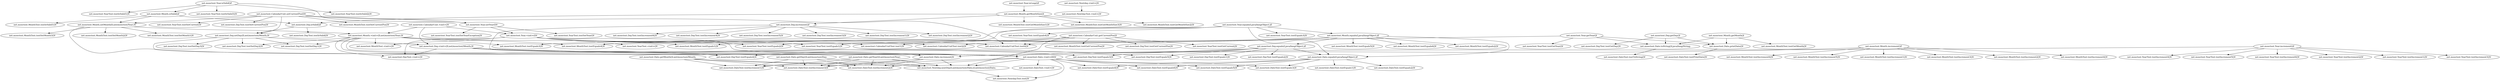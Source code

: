 digraph cmd_method{
"net.mooctest.Date.getMonth()Lnet/mooctest/Month;" -> "net.mooctest.DateTest.testIncrement1()V";
"net.mooctest.Date.getMonth()Lnet/mooctest/Month;" -> "net.mooctest.Nextday.nextDay(Lnet/mooctest/Date;)Lnet/mooctest/Date;";
"net.mooctest.Date.getMonth()Lnet/mooctest/Month;" -> "net.mooctest.DateTest.testIncrement3()V";
"net.mooctest.Date.getMonth()Lnet/mooctest/Month;" -> "net.mooctest.DateTest.testIncrement2()V";
"net.mooctest.Month.getMonthSize()I" -> "net.mooctest.MonthTest.testGetMonthSize1()V";
"net.mooctest.Month.getMonthSize()I" -> "net.mooctest.Day.isValid()Z";
"net.mooctest.Month.getMonthSize()I" -> "net.mooctest.MonthTest.testGetMonthSize3()V";
"net.mooctest.Month.getMonthSize()I" -> "net.mooctest.Day.increment()Z";
"net.mooctest.Month.getMonthSize()I" -> "net.mooctest.MonthTest.testGetMonthSize2()V";
"net.mooctest.Month.increment()Z" -> "net.mooctest.MonthTest.testIncrement3()V";
"net.mooctest.Month.increment()Z" -> "net.mooctest.MonthTest.testIncrement2()V";
"net.mooctest.Month.increment()Z" -> "net.mooctest.MonthTest.testIncrement4()V";
"net.mooctest.Month.increment()Z" -> "net.mooctest.MonthTest.testIncrement6()V";
"net.mooctest.Month.increment()Z" -> "net.mooctest.MonthTest.testIncrement5()V";
"net.mooctest.Month.increment()Z" -> "net.mooctest.MonthTest.testIncrement1()V";
"net.mooctest.Month.increment()Z" -> "net.mooctest.Date.increment()V";
"net.mooctest.Nextday.<init>()V" -> "net.mooctest.NextdayTest.<init>()V";
"net.mooctest.Day.getDay()I" -> "net.mooctest.Date.toString()Ljava/lang/String;";
"net.mooctest.Day.getDay()I" -> "net.mooctest.Date.printDate()V";
"net.mooctest.Day.getDay()I" -> "net.mooctest.DayTest.testGetDay()V";
"net.mooctest.Day.<init>(ILnet/mooctest/Month;)V" -> "net.mooctest.DayTest.testEquals3()V";
"net.mooctest.Day.<init>(ILnet/mooctest/Month;)V" -> "net.mooctest.Date.<init>(III)V";
"net.mooctest.Day.<init>(ILnet/mooctest/Month;)V" -> "net.mooctest.DayTest.<init>()V";
"net.mooctest.Day.<init>(ILnet/mooctest/Month;)V" -> "net.mooctest.DayTest.testEquals4()V";
"net.mooctest.Day.<init>(ILnet/mooctest/Month;)V" -> "net.mooctest.DayTest.testEquals5()V";
"net.mooctest.CalendarUnit.setCurrentPos(I)V" -> "net.mooctest.Month.setMonth(ILnet/mooctest/Year;)V";
"net.mooctest.CalendarUnit.setCurrentPos(I)V" -> "net.mooctest.CalendarUnitTest.test0()V";
"net.mooctest.CalendarUnit.setCurrentPos(I)V" -> "net.mooctest.Day.setDay(ILnet/mooctest/Month;)V";
"net.mooctest.CalendarUnit.setCurrentPos(I)V" -> "net.mooctest.YearTest.testSetCurrent()V";
"net.mooctest.CalendarUnit.setCurrentPos(I)V" -> "net.mooctest.Year.setYear(I)V";
"net.mooctest.CalendarUnit.setCurrentPos(I)V" -> "net.mooctest.DayTest.testSetCurrentPos()V";
"net.mooctest.CalendarUnit.setCurrentPos(I)V" -> "net.mooctest.MonthTest.testSetCurrentPos()V";
"net.mooctest.Day.isValid()Z" -> "net.mooctest.DayTest.testIsValid()V";
"net.mooctest.Day.isValid()Z" -> "net.mooctest.Day.setDay(ILnet/mooctest/Month;)V";
"net.mooctest.CalendarUnit.getCurrentPos()I" -> "net.mooctest.CalendarUnitTest.test0()V";
"net.mooctest.CalendarUnit.getCurrentPos()I" -> "net.mooctest.CalendarUnitTest.test2()V";
"net.mooctest.CalendarUnit.getCurrentPos()I" -> "net.mooctest.DayTest.testGetCurrentPos()V";
"net.mooctest.CalendarUnit.getCurrentPos()I" -> "net.mooctest.Nextday.nextDay(Lnet/mooctest/Date;)Lnet/mooctest/Date;";
"net.mooctest.CalendarUnit.getCurrentPos()I" -> "net.mooctest.CalendarUnitTest.test1()V";
"net.mooctest.CalendarUnit.getCurrentPos()I" -> "net.mooctest.YearTest.testGetCurrent()V";
"net.mooctest.CalendarUnit.getCurrentPos()I" -> "net.mooctest.MonthTest.testGetCurrentPos()V";
"net.mooctest.Date.toString()Ljava/lang/String;" -> "net.mooctest.DateTest.testToString()V";
"net.mooctest.Year.increment()Z" -> "net.mooctest.YearTest.testIncrement2()V";
"net.mooctest.Year.increment()Z" -> "net.mooctest.YearTest.testIncrement1()V";
"net.mooctest.Year.increment()Z" -> "net.mooctest.YearTest.testIncrement3()V";
"net.mooctest.Year.increment()Z" -> "net.mooctest.YearTest.testIncrement4()V";
"net.mooctest.Year.increment()Z" -> "net.mooctest.YearTest.testIncrement5()V";
"net.mooctest.Year.increment()Z" -> "net.mooctest.YearTest.testIncrement6()V";
"net.mooctest.Year.increment()Z" -> "net.mooctest.Date.increment()V";
"net.mooctest.Day.equals(Ljava/lang/Object;)Z" -> "net.mooctest.DayTest.testEquals3()V";
"net.mooctest.Day.equals(Ljava/lang/Object;)Z" -> "net.mooctest.Date.equals(Ljava/lang/Object;)Z";
"net.mooctest.Day.equals(Ljava/lang/Object;)Z" -> "net.mooctest.DayTest.testEquals1()V";
"net.mooctest.Day.equals(Ljava/lang/Object;)Z" -> "net.mooctest.DayTest.testEquals2()V";
"net.mooctest.Day.equals(Ljava/lang/Object;)Z" -> "net.mooctest.DayTest.testEquals4()V";
"net.mooctest.Day.equals(Ljava/lang/Object;)Z" -> "net.mooctest.DayTest.testEquals5()V";
"net.mooctest.Date.getYear()Lnet/mooctest/Year;" -> "net.mooctest.DateTest.testIncrement1()V";
"net.mooctest.Date.getYear()Lnet/mooctest/Year;" -> "net.mooctest.Nextday.nextDay(Lnet/mooctest/Date;)Lnet/mooctest/Date;";
"net.mooctest.Date.getYear()Lnet/mooctest/Year;" -> "net.mooctest.DateTest.testIncrement3()V";
"net.mooctest.Date.getYear()Lnet/mooctest/Year;" -> "net.mooctest.DateTest.testIncrement2()V";
"net.mooctest.Date.equals(Ljava/lang/Object;)Z" -> "net.mooctest.DateTest.testEquals4()V";
"net.mooctest.Date.equals(Ljava/lang/Object;)Z" -> "net.mooctest.DateTest.testEquals1()V";
"net.mooctest.Date.equals(Ljava/lang/Object;)Z" -> "net.mooctest.DateTest.testEquals6()V";
"net.mooctest.Date.equals(Ljava/lang/Object;)Z" -> "net.mooctest.DateTest.testEquals2()V";
"net.mooctest.Date.equals(Ljava/lang/Object;)Z" -> "net.mooctest.DateTest.testEquals5()V";
"net.mooctest.Date.equals(Ljava/lang/Object;)Z" -> "net.mooctest.DateTest.testEquals3()V";
"net.mooctest.Year.setYear(I)V" -> "net.mooctest.Year.<init>(I)V";
"net.mooctest.Year.setYear(I)V" -> "net.mooctest.YearTest.testSetYearException()V";
"net.mooctest.Year.setYear(I)V" -> "net.mooctest.YearTest.testSetYear()V";
"net.mooctest.Date.printDate()V" -> "net.mooctest.DateTest.testPrintDate()V";
"net.mooctest.Month.isValid()Z" -> "net.mooctest.Month.setMonth(ILnet/mooctest/Year;)V";
"net.mooctest.Month.isValid()Z" -> "net.mooctest.Day.isValid()Z";
"net.mooctest.Month.isValid()Z" -> "net.mooctest.MonthTest.testIsValid1()V";
"net.mooctest.Year.equals(Ljava/lang/Object;)Z" -> "net.mooctest.Date.equals(Ljava/lang/Object;)Z";
"net.mooctest.Year.equals(Ljava/lang/Object;)Z" -> "net.mooctest.Month.equals(Ljava/lang/Object;)Z";
"net.mooctest.Year.equals(Ljava/lang/Object;)Z" -> "net.mooctest.YearTest.testEquals3()V";
"net.mooctest.Year.equals(Ljava/lang/Object;)Z" -> "net.mooctest.YearTest.testEquals4()V";
"net.mooctest.Year.equals(Ljava/lang/Object;)Z" -> "net.mooctest.YearTest.testEquals1()V";
"net.mooctest.Year.equals(Ljava/lang/Object;)Z" -> "net.mooctest.YearTest.testEquals2()V";
"net.mooctest.Year.isValid()Z" -> "net.mooctest.Month.isValid()Z";
"net.mooctest.Year.isValid()Z" -> "net.mooctest.Year.setYear(I)V";
"net.mooctest.Year.isValid()Z" -> "net.mooctest.YearTest.testIsValid3()V";
"net.mooctest.Year.isValid()Z" -> "net.mooctest.YearTest.testIsValid2()V";
"net.mooctest.Year.isValid()Z" -> "net.mooctest.YearTest.testIsValid1()V";
"net.mooctest.Day.increment()Z" -> "net.mooctest.DayTest.testIncrement4()V";
"net.mooctest.Day.increment()Z" -> "net.mooctest.DayTest.testIncrement5()V";
"net.mooctest.Day.increment()Z" -> "net.mooctest.DayTest.testIncrement3()V";
"net.mooctest.Day.increment()Z" -> "net.mooctest.DayTest.testIncrement1()V";
"net.mooctest.Day.increment()Z" -> "net.mooctest.DayTest.testIncrement2()V";
"net.mooctest.Day.increment()Z" -> "net.mooctest.Date.increment()V";
"net.mooctest.Day.increment()Z" -> "net.mooctest.DayTest.testIncrement6()V";
"net.mooctest.Date.increment()V" -> "net.mooctest.DateTest.testIncrement1()V";
"net.mooctest.Date.increment()V" -> "net.mooctest.Nextday.nextDay(Lnet/mooctest/Date;)Lnet/mooctest/Date;";
"net.mooctest.Date.increment()V" -> "net.mooctest.DateTest.testIncrement3()V";
"net.mooctest.Date.increment()V" -> "net.mooctest.DateTest.testIncrement2()V";
"net.mooctest.Year.getYear()I" -> "net.mooctest.CalendarUnitTest.test0()V";
"net.mooctest.Year.getYear()I" -> "net.mooctest.Date.toString()Ljava/lang/String;";
"net.mooctest.Year.getYear()I" -> "net.mooctest.YearTest.testGetYear()V";
"net.mooctest.Year.getYear()I" -> "net.mooctest.Date.printDate()V";
"net.mooctest.Day.setDay(ILnet/mooctest/Month;)V" -> "net.mooctest.DayTest.testSetDay3()V";
"net.mooctest.Day.setDay(ILnet/mooctest/Month;)V" -> "net.mooctest.DayTest.testSetDay2()V";
"net.mooctest.Day.setDay(ILnet/mooctest/Month;)V" -> "net.mooctest.Day.<init>(ILnet/mooctest/Month;)V";
"net.mooctest.Day.setDay(ILnet/mooctest/Month;)V" -> "net.mooctest.DayTest.testSetDay1()V";
"net.mooctest.Day.setDay(ILnet/mooctest/Month;)V" -> "net.mooctest.Date.increment()V";
"net.mooctest.Year.<init>(I)V" -> "net.mooctest.CalendarUnitTest.test0()V";
"net.mooctest.Year.<init>(I)V" -> "net.mooctest.CalendarUnitTest.test2()V";
"net.mooctest.Year.<init>(I)V" -> "net.mooctest.CalendarUnitTest.test1()V";
"net.mooctest.Year.<init>(I)V" -> "net.mooctest.Date.<init>(III)V";
"net.mooctest.Year.<init>(I)V" -> "net.mooctest.MonthTest.<init>()V";
"net.mooctest.Year.<init>(I)V" -> "net.mooctest.DayTest.<init>()V";
"net.mooctest.Year.<init>(I)V" -> "net.mooctest.YearTest.testEquals1()V";
"net.mooctest.Year.<init>(I)V" -> "net.mooctest.YearTest.testEquals2()V";
"net.mooctest.Year.<init>(I)V" -> "net.mooctest.YearTest.<init>()V";
"net.mooctest.Month.getMonth()I" -> "net.mooctest.Date.toString()Ljava/lang/String;";
"net.mooctest.Month.getMonth()I" -> "net.mooctest.MonthTest.testGetMonth()V";
"net.mooctest.Month.getMonth()I" -> "net.mooctest.Date.printDate()V";
"net.mooctest.Date.<init>(III)V" -> "net.mooctest.DateTest.testEquals4()V";
"net.mooctest.Date.<init>(III)V" -> "net.mooctest.Nextday.nextDay(Lnet/mooctest/Date;)Lnet/mooctest/Date;";
"net.mooctest.Date.<init>(III)V" -> "net.mooctest.DateTest.testEquals6()V";
"net.mooctest.Date.<init>(III)V" -> "net.mooctest.DateTest.testEquals5()V";
"net.mooctest.Date.<init>(III)V" -> "net.mooctest.DateTest.testEquals3()V";
"net.mooctest.Date.<init>(III)V" -> "net.mooctest.DateTest.testIncrement3()V";
"net.mooctest.Date.<init>(III)V" -> "net.mooctest.DateTest.<init>()V";
"net.mooctest.Date.<init>(III)V" -> "net.mooctest.NextdayTest.test()V";
"net.mooctest.Date.<init>(III)V" -> "net.mooctest.DateTest.testIncrement2()V";
"net.mooctest.Month.<init>(ILnet/mooctest/Year;)V" -> "net.mooctest.DayTest.testSetDay2()V";
"net.mooctest.Month.<init>(ILnet/mooctest/Year;)V" -> "net.mooctest.Date.<init>(III)V";
"net.mooctest.Month.<init>(ILnet/mooctest/Year;)V" -> "net.mooctest.MonthTest.testEquals4()V";
"net.mooctest.Month.<init>(ILnet/mooctest/Year;)V" -> "net.mooctest.DayTest.testSetDay1()V";
"net.mooctest.Month.<init>(ILnet/mooctest/Year;)V" -> "net.mooctest.MonthTest.<init>()V";
"net.mooctest.Month.<init>(ILnet/mooctest/Year;)V" -> "net.mooctest.DayTest.<init>()V";
"net.mooctest.Month.<init>(ILnet/mooctest/Year;)V" -> "net.mooctest.MonthTest.testEquals3()V";
"net.mooctest.Month.<init>(ILnet/mooctest/Year;)V" -> "net.mooctest.MonthTest.testEquals1()V";
"net.mooctest.Month.<init>(ILnet/mooctest/Year;)V" -> "net.mooctest.DayTest.testEquals4()V";
"net.mooctest.Month.equals(Ljava/lang/Object;)Z" -> "net.mooctest.Date.equals(Ljava/lang/Object;)Z";
"net.mooctest.Month.equals(Ljava/lang/Object;)Z" -> "net.mooctest.MonthTest.testEquals5()V";
"net.mooctest.Month.equals(Ljava/lang/Object;)Z" -> "net.mooctest.MonthTest.testEquals4()V";
"net.mooctest.Month.equals(Ljava/lang/Object;)Z" -> "net.mooctest.MonthTest.testEquals6()V";
"net.mooctest.Month.equals(Ljava/lang/Object;)Z" -> "net.mooctest.MonthTest.testEquals2()V";
"net.mooctest.Month.equals(Ljava/lang/Object;)Z" -> "net.mooctest.Day.equals(Ljava/lang/Object;)Z";
"net.mooctest.Month.equals(Ljava/lang/Object;)Z" -> "net.mooctest.MonthTest.testEquals3()V";
"net.mooctest.Month.equals(Ljava/lang/Object;)Z" -> "net.mooctest.MonthTest.testEquals1()V";
"net.mooctest.CalendarUnit.<init>()V" -> "net.mooctest.Year.<init>(I)V";
"net.mooctest.CalendarUnit.<init>()V" -> "net.mooctest.Day.<init>(ILnet/mooctest/Month;)V";
"net.mooctest.CalendarUnit.<init>()V" -> "net.mooctest.Month.<init>(ILnet/mooctest/Year;)V";
"net.mooctest.Date.getDay()Lnet/mooctest/Day;" -> "net.mooctest.DateTest.testIncrement1()V";
"net.mooctest.Date.getDay()Lnet/mooctest/Day;" -> "net.mooctest.Nextday.nextDay(Lnet/mooctest/Date;)Lnet/mooctest/Date;";
"net.mooctest.Date.getDay()Lnet/mooctest/Day;" -> "net.mooctest.DateTest.testIncrement3()V";
"net.mooctest.Date.getDay()Lnet/mooctest/Day;" -> "net.mooctest.DateTest.testIncrement2()V";
"net.mooctest.Nextday.nextDay(Lnet/mooctest/Date;)Lnet/mooctest/Date;" -> "net.mooctest.NextdayTest.test()V";
"net.mooctest.Month.setMonth(ILnet/mooctest/Year;)V" -> "net.mooctest.MonthTest.testSetMonth2()V";
"net.mooctest.Month.setMonth(ILnet/mooctest/Year;)V" -> "net.mooctest.MonthTest.testSetMonth1()V";
"net.mooctest.Month.setMonth(ILnet/mooctest/Year;)V" -> "net.mooctest.Month.<init>(ILnet/mooctest/Year;)V";
"net.mooctest.Month.setMonth(ILnet/mooctest/Year;)V" -> "net.mooctest.Date.increment()V";
"net.mooctest.Month.setMonth(ILnet/mooctest/Year;)V" -> "net.mooctest.MonthTest.testSetMonth3()V";
"net.mooctest.Year.isLeap()Z" -> "net.mooctest.Month.getMonthSize()I";
}